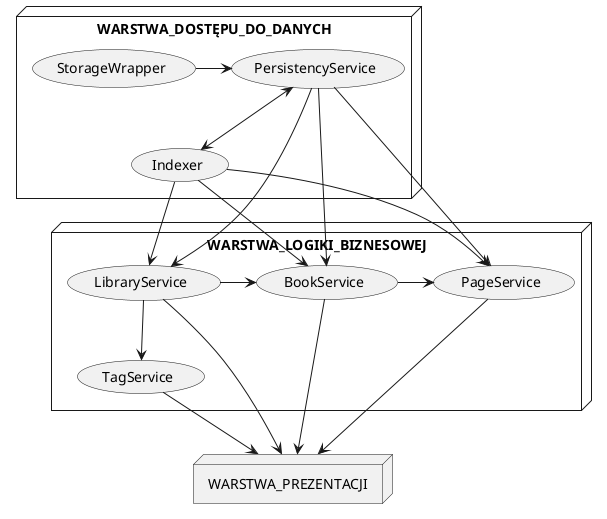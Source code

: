 @startuml

node WARSTWA_PREZENTACJI {
}

node WARSTWA_DOSTĘPU_DO_DANYCH {
	(StorageWrapper)
	(PersistencyService)
	(Indexer)
}

node WARSTWA_LOGIKI_BIZNESOWEJ {
	(LibraryService)
	(TagService)
	(BookService)
	(PageService)
}

(StorageWrapper)-right->(PersistencyService)

(PersistencyService)-up->(LibraryService)
(PersistencyService)-right->(BookService)
(PersistencyService)-down->(PageService)

(PersistencyService)<-->(Indexer)
(LibraryService)<-up-(Indexer)
(BookService)<-up-(Indexer)
(PageService)<-up-(Indexer)

(LibraryService) -down-> (TagService)
(LibraryService) -right-> (BookService)
(BookService) -right-> (PageService)

(BookService) -down-> WARSTWA_PREZENTACJI
(LibraryService) -down-> WARSTWA_PREZENTACJI
(TagService) -down-> WARSTWA_PREZENTACJI
(PageService) -down-> WARSTWA_PREZENTACJI

@enduml
